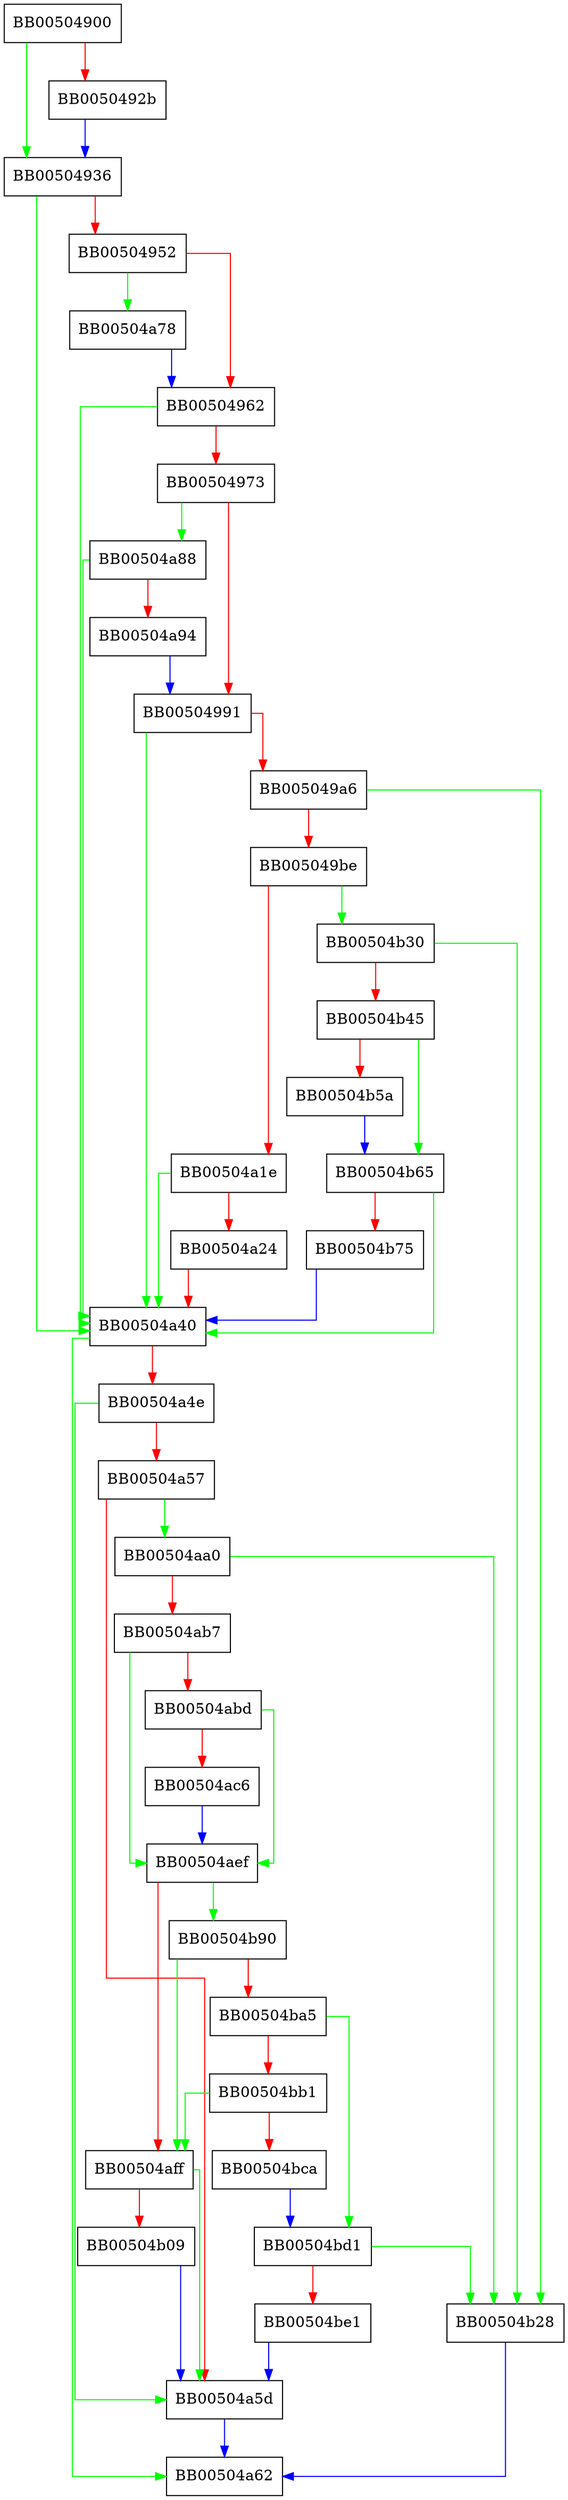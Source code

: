 digraph txp_generate_pre_token {
  node [shape="box"];
  graph [splines=ortho];
  BB00504900 -> BB00504936 [color="green"];
  BB00504900 -> BB0050492b [color="red"];
  BB0050492b -> BB00504936 [color="blue"];
  BB00504936 -> BB00504a40 [color="green"];
  BB00504936 -> BB00504952 [color="red"];
  BB00504952 -> BB00504a78 [color="green"];
  BB00504952 -> BB00504962 [color="red"];
  BB00504962 -> BB00504a40 [color="green"];
  BB00504962 -> BB00504973 [color="red"];
  BB00504973 -> BB00504a88 [color="green"];
  BB00504973 -> BB00504991 [color="red"];
  BB00504991 -> BB00504a40 [color="green"];
  BB00504991 -> BB005049a6 [color="red"];
  BB005049a6 -> BB00504b28 [color="green"];
  BB005049a6 -> BB005049be [color="red"];
  BB005049be -> BB00504b30 [color="green"];
  BB005049be -> BB00504a1e [color="red"];
  BB00504a1e -> BB00504a40 [color="green"];
  BB00504a1e -> BB00504a24 [color="red"];
  BB00504a24 -> BB00504a40 [color="red"];
  BB00504a40 -> BB00504a62 [color="green"];
  BB00504a40 -> BB00504a4e [color="red"];
  BB00504a4e -> BB00504a5d [color="green"];
  BB00504a4e -> BB00504a57 [color="red"];
  BB00504a57 -> BB00504aa0 [color="green"];
  BB00504a57 -> BB00504a5d [color="red"];
  BB00504a5d -> BB00504a62 [color="blue"];
  BB00504a78 -> BB00504962 [color="blue"];
  BB00504a88 -> BB00504a40 [color="green"];
  BB00504a88 -> BB00504a94 [color="red"];
  BB00504a94 -> BB00504991 [color="blue"];
  BB00504aa0 -> BB00504b28 [color="green"];
  BB00504aa0 -> BB00504ab7 [color="red"];
  BB00504ab7 -> BB00504aef [color="green"];
  BB00504ab7 -> BB00504abd [color="red"];
  BB00504abd -> BB00504aef [color="green"];
  BB00504abd -> BB00504ac6 [color="red"];
  BB00504ac6 -> BB00504aef [color="blue"];
  BB00504aef -> BB00504b90 [color="green"];
  BB00504aef -> BB00504aff [color="red"];
  BB00504aff -> BB00504a5d [color="green"];
  BB00504aff -> BB00504b09 [color="red"];
  BB00504b09 -> BB00504a5d [color="blue"];
  BB00504b28 -> BB00504a62 [color="blue"];
  BB00504b30 -> BB00504b28 [color="green"];
  BB00504b30 -> BB00504b45 [color="red"];
  BB00504b45 -> BB00504b65 [color="green"];
  BB00504b45 -> BB00504b5a [color="red"];
  BB00504b5a -> BB00504b65 [color="blue"];
  BB00504b65 -> BB00504a40 [color="green"];
  BB00504b65 -> BB00504b75 [color="red"];
  BB00504b75 -> BB00504a40 [color="blue"];
  BB00504b90 -> BB00504aff [color="green"];
  BB00504b90 -> BB00504ba5 [color="red"];
  BB00504ba5 -> BB00504bd1 [color="green"];
  BB00504ba5 -> BB00504bb1 [color="red"];
  BB00504bb1 -> BB00504aff [color="green"];
  BB00504bb1 -> BB00504bca [color="red"];
  BB00504bca -> BB00504bd1 [color="blue"];
  BB00504bd1 -> BB00504b28 [color="green"];
  BB00504bd1 -> BB00504be1 [color="red"];
  BB00504be1 -> BB00504a5d [color="blue"];
}
